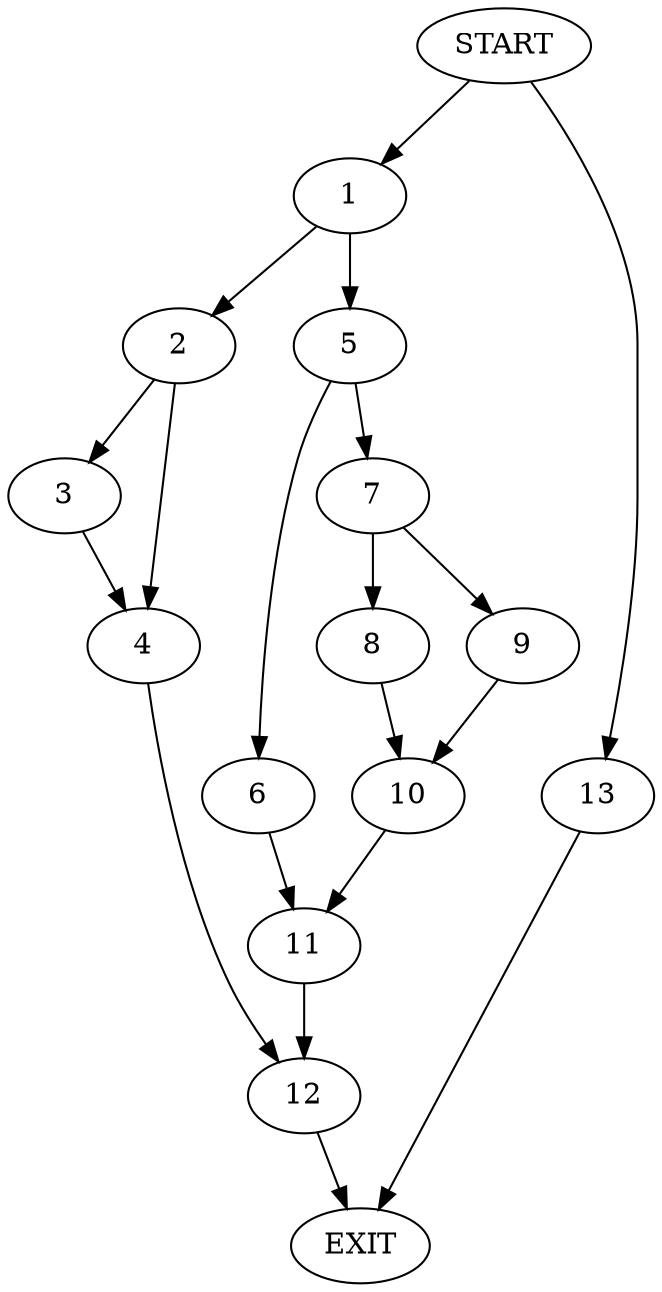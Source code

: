 digraph { 
0 [label="START"];
1;
2;
3;
4;
5;
6;
7;
8;
9;
10;
11;
12;
13;
14[label="EXIT"];
0 -> 13;
0 -> 1;
1 -> 2;
1 -> 5;
2 -> 3;
2 -> 4;
3 -> 4;
4 -> 12;
5 -> 6;
5 -> 7;
6 -> 11;
7 -> 8;
7 -> 9;
8 -> 10;
9 -> 10;
10 -> 11;
11 -> 12;
12 -> 14;
13 -> 14;
}